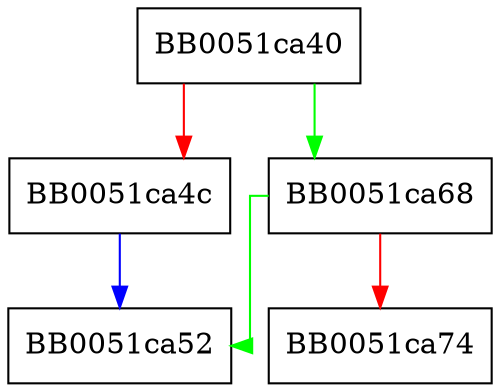 digraph ASN1_tag2str {
  node [shape="box"];
  graph [splines=ortho];
  BB0051ca40 -> BB0051ca68 [color="green"];
  BB0051ca40 -> BB0051ca4c [color="red"];
  BB0051ca4c -> BB0051ca52 [color="blue"];
  BB0051ca68 -> BB0051ca52 [color="green"];
  BB0051ca68 -> BB0051ca74 [color="red"];
}
